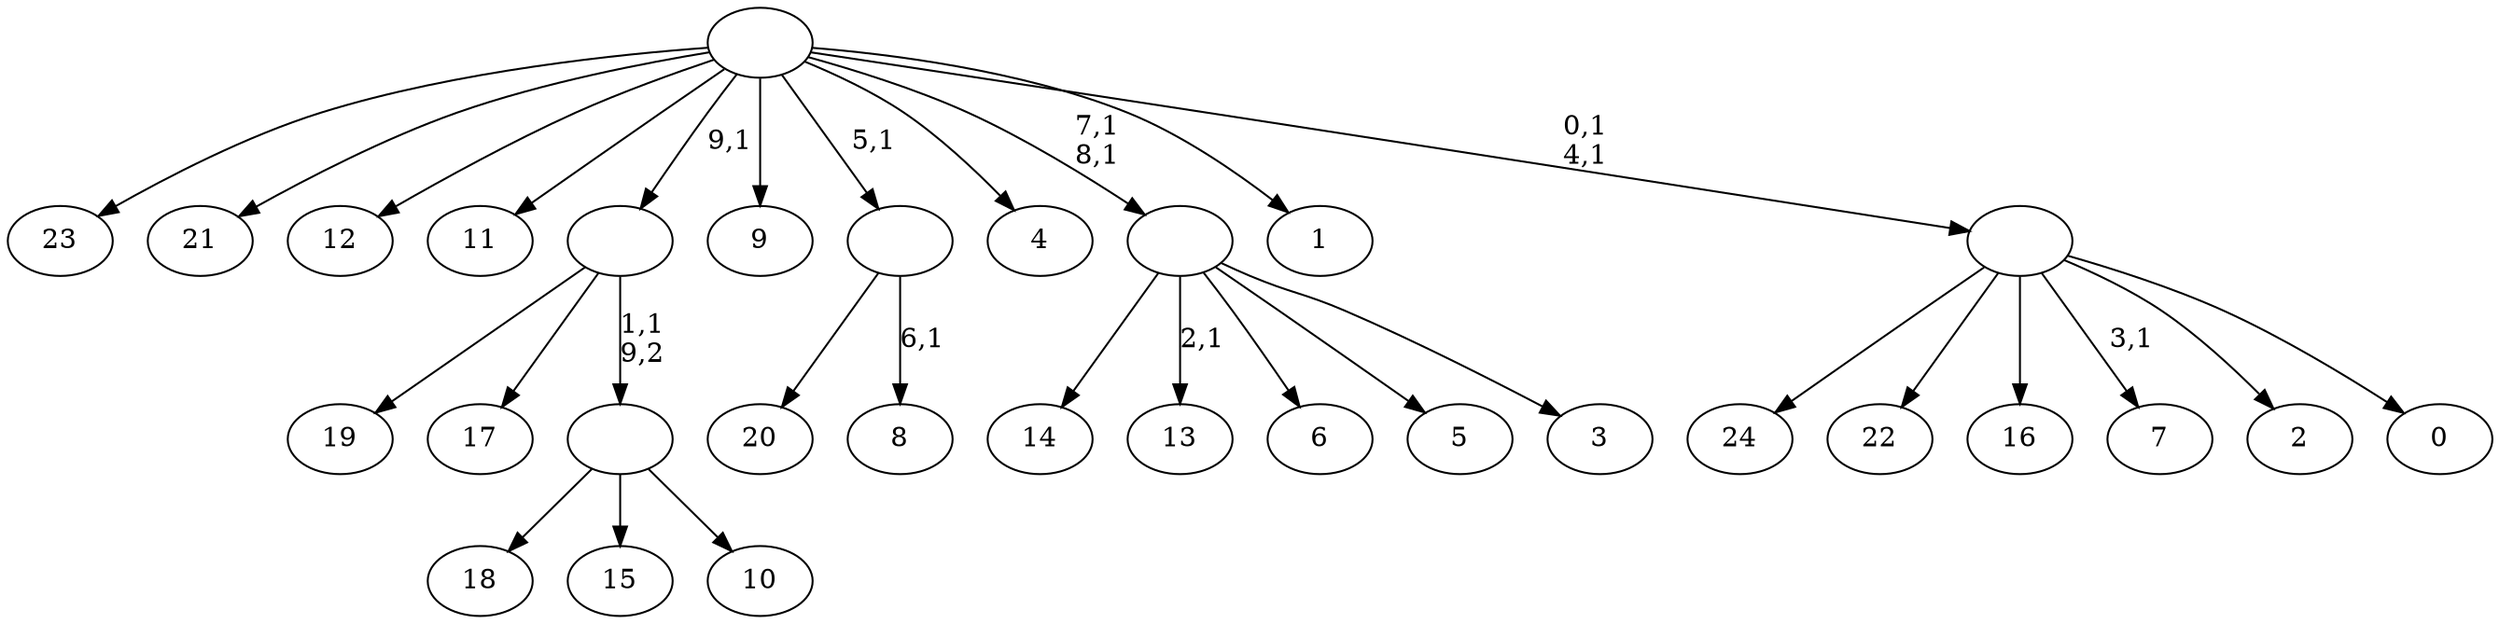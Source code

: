digraph T {
	35 [label="24"]
	34 [label="23"]
	33 [label="22"]
	32 [label="21"]
	31 [label="20"]
	30 [label="19"]
	29 [label="18"]
	28 [label="17"]
	27 [label="16"]
	26 [label="15"]
	25 [label="14"]
	24 [label="13"]
	22 [label="12"]
	21 [label="11"]
	20 [label="10"]
	19 [label=""]
	18 [label=""]
	17 [label="9"]
	16 [label="8"]
	14 [label=""]
	13 [label="7"]
	11 [label="6"]
	10 [label="5"]
	9 [label="4"]
	8 [label="3"]
	7 [label=""]
	5 [label="2"]
	4 [label="1"]
	3 [label="0"]
	2 [label=""]
	0 [label=""]
	19 -> 29 [label=""]
	19 -> 26 [label=""]
	19 -> 20 [label=""]
	18 -> 30 [label=""]
	18 -> 28 [label=""]
	18 -> 19 [label="1,1\n9,2"]
	14 -> 16 [label="6,1"]
	14 -> 31 [label=""]
	7 -> 24 [label="2,1"]
	7 -> 25 [label=""]
	7 -> 11 [label=""]
	7 -> 10 [label=""]
	7 -> 8 [label=""]
	2 -> 13 [label="3,1"]
	2 -> 35 [label=""]
	2 -> 33 [label=""]
	2 -> 27 [label=""]
	2 -> 5 [label=""]
	2 -> 3 [label=""]
	0 -> 2 [label="0,1\n4,1"]
	0 -> 7 [label="7,1\n8,1"]
	0 -> 34 [label=""]
	0 -> 32 [label=""]
	0 -> 22 [label=""]
	0 -> 21 [label=""]
	0 -> 18 [label="9,1"]
	0 -> 17 [label=""]
	0 -> 14 [label="5,1"]
	0 -> 9 [label=""]
	0 -> 4 [label=""]
}
